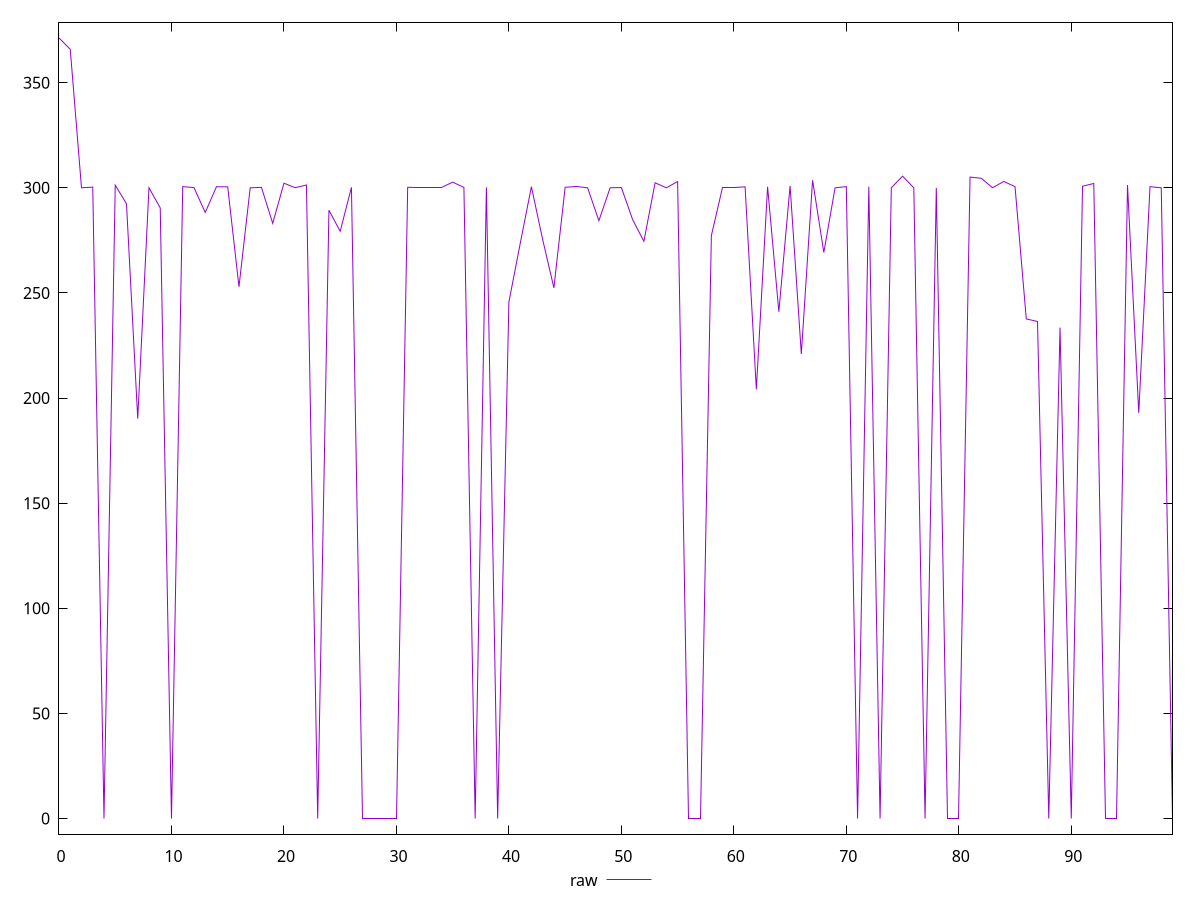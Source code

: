 reset

$raw <<EOF
0 371.298
1 365.862
2 300
3 300.338
4 0
5 301.258
6 292.3980002403259
7 190.2059998512268
8 300
9 290.45300006866455
10 0
11 300.562
12 300.092
13 288.2710003852844
14 300.514
15 300.46
16 252.91499996185303
17 300
18 300.216
19 283.0789999961853
20 302.184
21 300.048
22 301.346
23 0
24 289.34299993515015
25 279.30800008773804
26 300.206
27 0
28 0
29 0
30 0
31 300.232
32 300
33 300
34 300.126
35 302.688
36 300.2
37 0
38 300.224
39 0
40 245.69299983978271
41 273.3420000076294
42 300.534
43 275.4450001716614
44 252.41299962997437
45 300.238
46 300.648
47 300
48 284.3650002479553
49 300
50 300.12
51 284.8780002593994
52 274.52800035476685
53 302.396
54 300.014
55 302.972
56 0
57 0
58 277.24399995803833
59 300
60 300
61 300.442
62 204.16499948501587
63 300.502
64 241.0329999923706
65 300.94
66 220.9390001296997
67 303.594
68 269.2409996986389
69 300
70 300.552
71 0
72 300.55
73 0
74 300
75 305.546
76 300
77 0
78 300
79 0
80 0
81 305.124
82 304.518
83 300.036
84 303.016
85 300.542
86 237.63199949264526
87 236.40300035476685
88 0
89 233.5
90 0
91 300.724
92 302.064
93 0
94 0
95 301.302
96 192.95100021362305
97 300.536
98 300
99 0
EOF

set key outside below
set xrange [0:99]
set yrange [-7.42596:378.72396]
set trange [-7.42596:378.72396]
set terminal svg size 640, 500 enhanced background rgb 'white'
set output "report_00019_2021-02-10T18-14-37.922Z//uses-rel-preconnect/samples/pages+cached/raw/values.svg"

plot $raw title "raw" with line

reset
